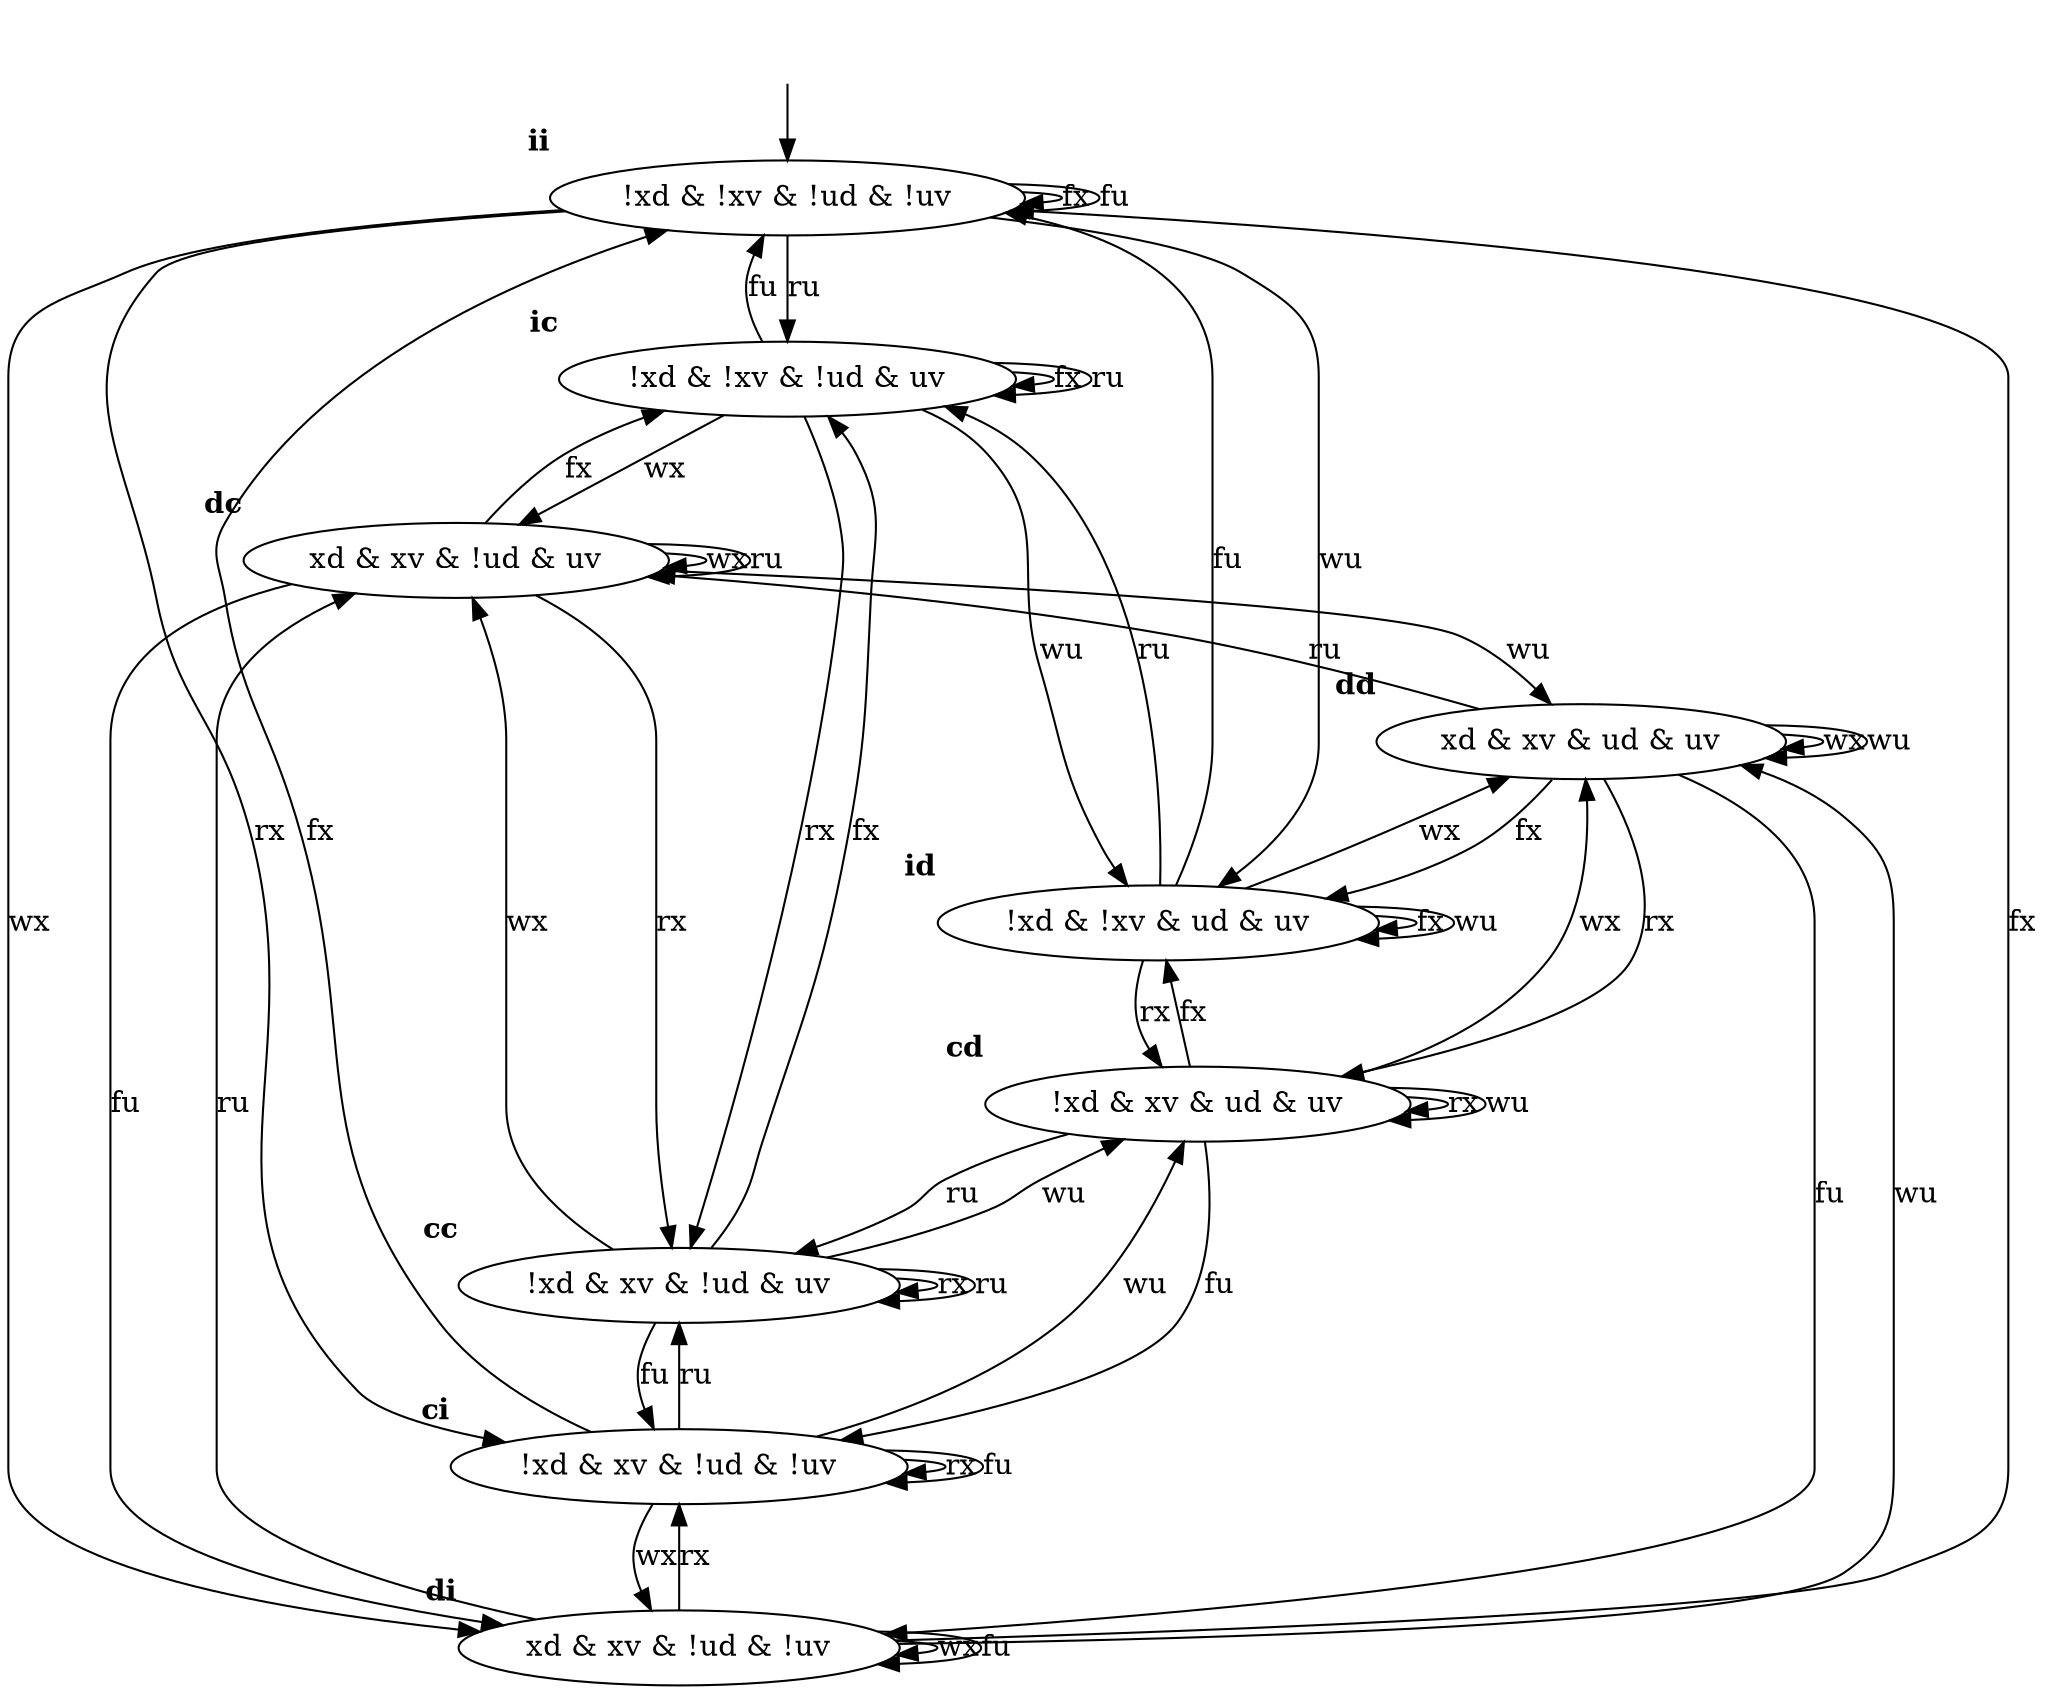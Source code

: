 digraph xureg_mul {
	init [shape=plaintext, label=""]
	ii [label="!xd & !xv & !ud & !uv", xlabel=<<B>ii</B>>];
	ic [label="!xd & !xv & !ud & uv", xlabel=<<B>ic</B>>];
	id [label="!xd & !xv & ud & uv", xlabel=<<B>id</B>>];
	ci [label="!xd & xv & !ud & !uv", xlabel=<<B>ci</B>>];
	cc [label="!xd & xv & !ud & uv", xlabel=<<B>cc</B>>];
	cd [label="!xd & xv & ud & uv", xlabel=<<B>cd</B>>];
	di [label="xd & xv & !ud & !uv", xlabel=<<B>di</B>>];
	dc [label="xd & xv & !ud & uv", xlabel=<<B>dc</B>>];
	dd [label="xd & xv & ud & uv", xlabel=<<B>dd</B>>];
	init -> ii;

	ii -> di [label="wx"];
	ic -> dc [label="wx"];
	id -> dd [label="wx"];
	ci -> di [label="wx"];
	cc -> dc [label="wx"];
	cd -> dd [label="wx"];
	di -> di [label="wx"];
	dc -> dc [label="wx"];
	dd -> dd [label="wx"];

	ii -> ci [label="rx"];
	ic -> cc [label="rx"];
	id -> cd [label="rx"];
	ci -> ci [label="rx"];
	cc -> cc [label="rx"];
	cd -> cd [label="rx"];
	di -> ci [label="rx"];
	dc -> cc [label="rx"];
	dd -> cd [label="rx"];

	ii -> ii [label="fx"];
	ic -> ic [label="fx"];
	id -> id [label="fx"];
	ci -> ii [label="fx"];
	cc -> ic [label="fx"];
	cd -> id [label="fx"];
	di -> ii [label="fx"];
	dc -> ic [label="fx"];
	dd -> id [label="fx"];

	ii -> id [label="wu"];
	ic -> id [label="wu"];
	id -> id [label="wu"];
	ci -> cd [label="wu"];
	cc -> cd [label="wu"];
	cd -> cd [label="wu"];
	di -> dd [label="wu"];
	dc -> dd [label="wu"];
	dd -> dd [label="wu"];

	ii -> ic [label="ru"];
	ic -> ic [label="ru"];
	id -> ic [label="ru"];
	ci -> cc [label="ru"];
	cc -> cc [label="ru"];
	cd -> cc [label="ru"];
	di -> dc [label="ru"];
	dc -> dc [label="ru"];
	dd -> dc [label="ru"];

	ii -> ii [label="fu"];
	ic -> ii [label="fu"];
	id -> ii [label="fu"];
	ci -> ci [label="fu"];
	cc -> ci [label="fu"];
	cd -> ci [label="fu"];
	di -> di [label="fu"];
	dc -> di [label="fu"];
	dd -> di [label="fu"];
}
